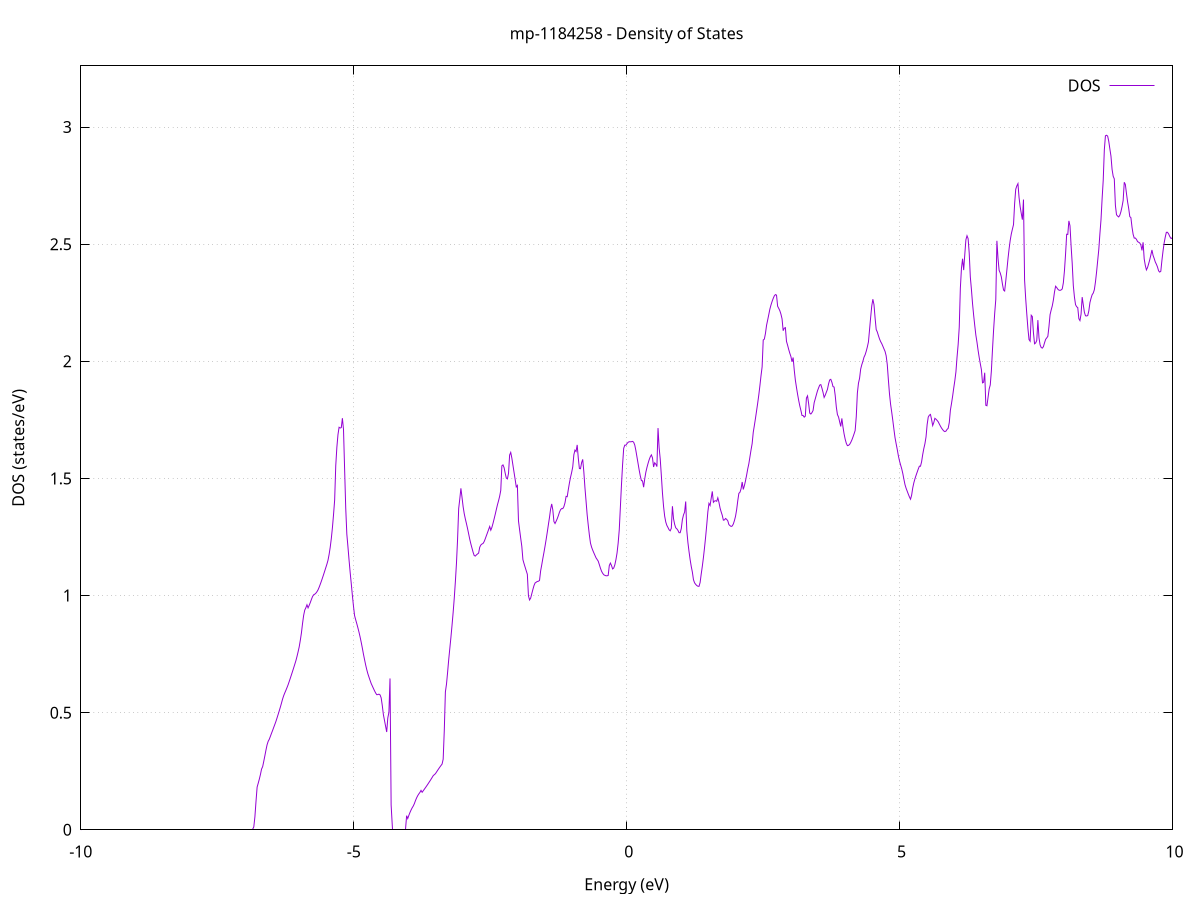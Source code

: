 set title 'mp-1184258 - Density of States'
set xlabel 'Energy (eV)'
set ylabel 'DOS (states/eV)'
set grid
set xrange [-10:10]
set yrange [0:3.261]
set xzeroaxis lt -1
set terminal png size 800,600
set output 'mp-1184258_dos_gnuplot.png'
plot '-' using 1:2 with lines title 'DOS'
-12.207000 0.000000
-12.186700 0.000000
-12.166400 0.000000
-12.146100 0.000000
-12.125800 0.000000
-12.105500 0.000000
-12.085200 0.000000
-12.064900 0.000000
-12.044600 0.000000
-12.024400 0.000000
-12.004100 0.000000
-11.983800 0.000000
-11.963500 0.000000
-11.943200 0.000000
-11.922900 0.000000
-11.902600 0.000000
-11.882300 0.000000
-11.862000 0.000000
-11.841800 0.000000
-11.821500 0.000000
-11.801200 0.000000
-11.780900 0.000000
-11.760600 0.000000
-11.740300 0.000000
-11.720000 0.000000
-11.699700 0.000000
-11.679500 0.000000
-11.659200 0.000000
-11.638900 0.000000
-11.618600 0.000000
-11.598300 0.000000
-11.578000 0.000000
-11.557700 0.000000
-11.537400 0.000000
-11.517100 0.000000
-11.496900 0.000000
-11.476600 0.000000
-11.456300 0.000000
-11.436000 0.000000
-11.415700 0.000000
-11.395400 0.000000
-11.375100 0.000000
-11.354800 0.000000
-11.334500 0.000000
-11.314300 0.000000
-11.294000 0.000000
-11.273700 0.000000
-11.253400 0.000000
-11.233100 0.000000
-11.212800 0.000000
-11.192500 0.000000
-11.172200 0.000000
-11.152000 0.000000
-11.131700 0.000000
-11.111400 0.000000
-11.091100 0.000000
-11.070800 0.000000
-11.050500 0.000000
-11.030200 0.000000
-11.009900 0.000000
-10.989600 0.000000
-10.969400 0.000000
-10.949100 0.000000
-10.928800 0.000000
-10.908500 0.000000
-10.888200 0.000000
-10.867900 0.000000
-10.847600 0.000000
-10.827300 0.000000
-10.807000 0.000000
-10.786800 0.000000
-10.766500 0.000000
-10.746200 0.000000
-10.725900 0.000000
-10.705600 0.000000
-10.685300 0.000000
-10.665000 0.000000
-10.644700 0.000000
-10.624400 0.000000
-10.604200 0.000000
-10.583900 0.000000
-10.563600 0.000000
-10.543300 0.000000
-10.523000 0.000000
-10.502700 0.000000
-10.482400 0.000000
-10.462100 0.000000
-10.441900 0.000000
-10.421600 0.000000
-10.401300 0.000000
-10.381000 0.000000
-10.360700 1.454800
-10.340400 14.099500
-10.320100 29.599200
-10.299800 131.749100
-10.279500 124.131100
-10.259300 129.456700
-10.239000 121.177300
-10.218700 165.406000
-10.198400 125.817600
-10.178100 127.106200
-10.157800 176.766600
-10.137500 147.268800
-10.117200 128.767900
-10.096900 14.598500
-10.076700 0.000000
-10.056400 0.000000
-10.036100 0.000000
-10.015800 0.000000
-9.995500 0.000000
-9.975200 0.000000
-9.954900 0.000000
-9.934600 0.000000
-9.914400 0.000000
-9.894100 0.000000
-9.873800 0.000000
-9.853500 0.000000
-9.833200 0.000000
-9.812900 0.000000
-9.792600 0.000000
-9.772300 0.000000
-9.752000 0.000000
-9.731800 0.000000
-9.711500 0.000000
-9.691200 0.000000
-9.670900 0.000000
-9.650600 0.000000
-9.630300 0.000000
-9.610000 0.000000
-9.589700 0.000000
-9.569400 0.000000
-9.549200 0.000000
-9.528900 0.000000
-9.508600 0.000000
-9.488300 0.000000
-9.468000 0.000000
-9.447700 0.000000
-9.427400 0.000000
-9.407100 0.000000
-9.386800 0.000000
-9.366600 0.000000
-9.346300 0.000000
-9.326000 0.000000
-9.305700 0.000000
-9.285400 0.000000
-9.265100 0.000000
-9.244800 0.000000
-9.224500 0.000000
-9.204300 0.000000
-9.184000 0.000000
-9.163700 0.000000
-9.143400 0.000000
-9.123100 0.000000
-9.102800 0.000000
-9.082500 0.000000
-9.062200 0.000000
-9.041900 0.000000
-9.021700 0.000000
-9.001400 0.000000
-8.981100 0.000000
-8.960800 0.000000
-8.940500 0.000000
-8.920200 0.000000
-8.899900 0.000000
-8.879600 0.000000
-8.859300 0.000000
-8.839100 0.000000
-8.818800 0.000000
-8.798500 0.000000
-8.778200 0.000000
-8.757900 0.000000
-8.737600 0.000000
-8.717300 0.000000
-8.697000 0.000000
-8.676800 0.000000
-8.656500 0.000000
-8.636200 0.000000
-8.615900 0.000000
-8.595600 0.000000
-8.575300 0.000000
-8.555000 0.000000
-8.534700 0.000000
-8.514400 0.000000
-8.494200 0.000000
-8.473900 0.000000
-8.453600 0.000000
-8.433300 0.000000
-8.413000 0.000000
-8.392700 0.000000
-8.372400 0.000000
-8.352100 0.000000
-8.331800 0.000000
-8.311600 0.000000
-8.291300 0.000000
-8.271000 0.000000
-8.250700 0.000000
-8.230400 0.000000
-8.210100 0.000000
-8.189800 0.000000
-8.169500 0.000000
-8.149200 0.000000
-8.129000 0.000000
-8.108700 0.000000
-8.088400 0.000000
-8.068100 0.000000
-8.047800 0.000000
-8.027500 0.000000
-8.007200 0.000000
-7.986900 0.000000
-7.966700 0.000000
-7.946400 0.000000
-7.926100 0.000000
-7.905800 0.000000
-7.885500 0.000000
-7.865200 0.000000
-7.844900 0.000000
-7.824600 0.000000
-7.804300 0.000000
-7.784100 0.000000
-7.763800 0.000000
-7.743500 0.000000
-7.723200 0.000000
-7.702900 0.000000
-7.682600 0.000000
-7.662300 0.000000
-7.642000 0.000000
-7.621700 0.000000
-7.601500 0.000000
-7.581200 0.000000
-7.560900 0.000000
-7.540600 0.000000
-7.520300 0.000000
-7.500000 0.000000
-7.479700 0.000000
-7.459400 0.000000
-7.439100 0.000000
-7.418900 0.000000
-7.398600 0.000000
-7.378300 0.000000
-7.358000 0.000000
-7.337700 0.000000
-7.317400 0.000000
-7.297100 0.000000
-7.276800 0.000000
-7.256600 0.000000
-7.236300 0.000000
-7.216000 0.000000
-7.195700 0.000000
-7.175400 0.000000
-7.155100 0.000000
-7.134800 0.000000
-7.114500 0.000000
-7.094200 0.000000
-7.074000 0.000000
-7.053700 0.000000
-7.033400 0.000000
-7.013100 0.000000
-6.992800 0.000000
-6.972500 0.000000
-6.952200 0.000000
-6.931900 0.000000
-6.911600 0.000000
-6.891400 0.000000
-6.871100 0.000000
-6.850800 0.000000
-6.830500 0.012300
-6.810200 0.055700
-6.789900 0.121900
-6.769600 0.182300
-6.749300 0.198900
-6.729100 0.216500
-6.708800 0.236100
-6.688500 0.259100
-6.668200 0.269500
-6.647900 0.292200
-6.627600 0.316100
-6.607300 0.340700
-6.587000 0.363100
-6.566700 0.377900
-6.546500 0.386600
-6.526200 0.399200
-6.505900 0.412000
-6.485600 0.424300
-6.465300 0.437200
-6.445000 0.449900
-6.424700 0.462900
-6.404400 0.477700
-6.384100 0.492800
-6.363900 0.508100
-6.343600 0.524000
-6.323300 0.540800
-6.303000 0.558200
-6.282700 0.572700
-6.262400 0.584500
-6.242100 0.595500
-6.221800 0.607200
-6.201500 0.619400
-6.181300 0.633300
-6.161000 0.647400
-6.140700 0.661800
-6.120400 0.676400
-6.100100 0.691200
-6.079800 0.706300
-6.059500 0.721700
-6.039200 0.739800
-6.019000 0.759700
-5.998700 0.780800
-5.978400 0.808800
-5.958100 0.840300
-5.937800 0.880000
-5.917500 0.914900
-5.897200 0.937700
-5.876900 0.947800
-5.856600 0.960500
-5.836400 0.947200
-5.816100 0.957900
-5.795800 0.969800
-5.775500 0.982900
-5.755200 0.995200
-5.734900 1.003000
-5.714600 1.005600
-5.694300 1.009800
-5.674000 1.016000
-5.653800 1.024200
-5.633500 1.035300
-5.613200 1.047900
-5.592900 1.061100
-5.572600 1.075000
-5.552300 1.089300
-5.532000 1.104000
-5.511700 1.118900
-5.491500 1.133700
-5.471200 1.150600
-5.450900 1.175400
-5.430600 1.205900
-5.410300 1.243700
-5.390000 1.290200
-5.369700 1.345600
-5.349400 1.407300
-5.329100 1.554700
-5.308900 1.632600
-5.288600 1.686600
-5.268300 1.718300
-5.248000 1.715100
-5.227700 1.716800
-5.207400 1.756900
-5.187100 1.708800
-5.166800 1.539600
-5.146500 1.374200
-5.126300 1.262200
-5.106000 1.208700
-5.085700 1.152000
-5.065400 1.099500
-5.045100 1.051200
-5.024800 1.000900
-5.004500 0.954700
-4.984200 0.914200
-4.963900 0.896500
-4.943700 0.879800
-4.923400 0.862100
-4.903100 0.843400
-4.882800 0.822600
-4.862500 0.800200
-4.842200 0.775800
-4.821900 0.749700
-4.801600 0.726400
-4.781400 0.703800
-4.761100 0.683600
-4.740800 0.666100
-4.720500 0.651600
-4.700200 0.637800
-4.679900 0.624300
-4.659600 0.614000
-4.639300 0.603500
-4.619000 0.593400
-4.598800 0.584100
-4.578500 0.576800
-4.558200 0.577100
-4.537900 0.578900
-4.517600 0.575900
-4.497300 0.563200
-4.477000 0.531100
-4.456700 0.491900
-4.436400 0.466900
-4.416200 0.442100
-4.395900 0.417400
-4.375600 0.477200
-4.355300 0.501500
-4.335000 0.646000
-4.314700 0.105700
-4.294400 0.000000
-4.274100 0.000000
-4.253900 0.000000
-4.233600 0.000000
-4.213300 0.000000
-4.193000 0.000000
-4.172700 0.000000
-4.152400 0.000000
-4.132100 0.000000
-4.111800 0.000000
-4.091500 0.000000
-4.071300 0.000000
-4.051000 0.000000
-4.030700 0.060200
-4.010400 0.047900
-3.990100 0.061500
-3.969800 0.073700
-3.949500 0.084400
-3.929200 0.093700
-3.908900 0.101500
-3.888700 0.111700
-3.868400 0.124800
-3.848100 0.136100
-3.827800 0.145500
-3.807500 0.153000
-3.787200 0.159500
-3.766900 0.168100
-3.746600 0.160100
-3.726300 0.166500
-3.706100 0.173100
-3.685800 0.179800
-3.665500 0.186600
-3.645200 0.193600
-3.624900 0.200800
-3.604600 0.208000
-3.584300 0.215500
-3.564000 0.223100
-3.543800 0.230900
-3.523500 0.235200
-3.503200 0.239400
-3.482900 0.246600
-3.462600 0.253900
-3.442300 0.260900
-3.422000 0.267700
-3.401700 0.274200
-3.381400 0.280400
-3.361200 0.301300
-3.340900 0.423600
-3.320600 0.588600
-3.300300 0.621900
-3.280000 0.672400
-3.259700 0.726500
-3.239400 0.774300
-3.219100 0.821900
-3.198800 0.873200
-3.178600 0.927600
-3.158300 0.988000
-3.138000 1.058300
-3.117700 1.137700
-3.097400 1.239900
-3.077100 1.371600
-3.056800 1.412100
-3.036500 1.457500
-3.016300 1.419800
-2.996000 1.379900
-2.975700 1.349800
-2.955400 1.327100
-2.935100 1.307200
-2.914800 1.286200
-2.894500 1.263300
-2.874200 1.240100
-2.853900 1.220300
-2.833700 1.202600
-2.813400 1.185200
-2.793100 1.170800
-2.772800 1.168400
-2.752500 1.173300
-2.732200 1.177400
-2.711900 1.181000
-2.691600 1.206000
-2.671300 1.215600
-2.651100 1.219900
-2.630800 1.222200
-2.610500 1.230100
-2.590200 1.242200
-2.569900 1.255300
-2.549600 1.268200
-2.529300 1.281300
-2.509000 1.294600
-2.488700 1.278800
-2.468500 1.290900
-2.448200 1.308000
-2.427900 1.327000
-2.407600 1.346700
-2.387300 1.367100
-2.367000 1.387200
-2.346700 1.404500
-2.326400 1.423800
-2.306200 1.448900
-2.285900 1.553700
-2.265600 1.557700
-2.245300 1.546100
-2.225000 1.522300
-2.204700 1.501400
-2.184400 1.497900
-2.164100 1.521600
-2.143800 1.599800
-2.123600 1.610900
-2.103300 1.586900
-2.083000 1.556100
-2.062700 1.525600
-2.042400 1.495200
-2.022100 1.463600
-2.001800 1.469800
-1.981500 1.318500
-1.961200 1.281000
-1.941000 1.244900
-1.920700 1.210300
-1.900400 1.153100
-1.880100 1.136500
-1.859800 1.121000
-1.839500 1.105700
-1.819200 1.090700
-1.798900 0.998400
-1.778700 0.981100
-1.758400 0.989000
-1.738100 1.007400
-1.717800 1.025700
-1.697500 1.042400
-1.677200 1.053600
-1.656900 1.056800
-1.636600 1.060000
-1.616300 1.061000
-1.596100 1.064300
-1.575800 1.105000
-1.555500 1.130800
-1.535200 1.158400
-1.514900 1.184000
-1.494600 1.211200
-1.474300 1.240000
-1.454000 1.270500
-1.433700 1.302600
-1.413500 1.333300
-1.393200 1.368900
-1.372900 1.391000
-1.352600 1.365400
-1.332300 1.315800
-1.312000 1.307400
-1.291700 1.317200
-1.271400 1.328100
-1.251100 1.341000
-1.230900 1.355600
-1.210600 1.366300
-1.190300 1.371100
-1.170000 1.371000
-1.149700 1.379400
-1.129400 1.395900
-1.109100 1.423400
-1.088800 1.421900
-1.068600 1.452500
-1.048300 1.480500
-1.028000 1.504800
-1.007700 1.525200
-0.987400 1.549300
-0.967100 1.600700
-0.946800 1.620700
-0.926500 1.614800
-0.906200 1.643000
-0.886000 1.586800
-0.865700 1.542100
-0.845400 1.541400
-0.825100 1.567300
-0.804800 1.581200
-0.784500 1.528600
-0.764200 1.460900
-0.743900 1.403800
-0.723600 1.345300
-0.703400 1.300500
-0.683100 1.258700
-0.662800 1.224000
-0.642500 1.206700
-0.622200 1.193900
-0.601900 1.182700
-0.581600 1.171900
-0.561300 1.161100
-0.541100 1.154000
-0.520800 1.146700
-0.500500 1.132000
-0.480200 1.116700
-0.459900 1.103800
-0.439600 1.095100
-0.419300 1.088800
-0.399000 1.086100
-0.378700 1.084400
-0.358500 1.084200
-0.338200 1.085700
-0.317900 1.127800
-0.297600 1.138500
-0.277300 1.127900
-0.257000 1.113500
-0.236700 1.117300
-0.216400 1.130900
-0.196100 1.153300
-0.175900 1.181500
-0.155600 1.223600
-0.135300 1.280300
-0.115000 1.376500
-0.094700 1.473300
-0.074400 1.558600
-0.054100 1.628300
-0.033800 1.642100
-0.013500 1.641500
0.006700 1.648600
0.027000 1.654100
0.047300 1.656600
0.067600 1.656200
0.087900 1.656600
0.108200 1.658000
0.128500 1.654400
0.148800 1.642200
0.169000 1.619100
0.189300 1.591100
0.209600 1.563100
0.229900 1.535200
0.250200 1.510400
0.270500 1.490500
0.290800 1.489400
0.311100 1.462400
0.331400 1.498200
0.351600 1.526000
0.371900 1.546600
0.392200 1.564100
0.412500 1.579700
0.432800 1.592100
0.453100 1.600400
0.473400 1.587600
0.493700 1.548700
0.514000 1.566600
0.534200 1.560700
0.554500 1.550400
0.574800 1.714800
0.595100 1.631000
0.615400 1.582400
0.635700 1.512500
0.656000 1.438100
0.676300 1.380200
0.696500 1.338800
0.716800 1.313600
0.737100 1.299100
0.757400 1.290300
0.777700 1.280600
0.798000 1.276200
0.818300 1.286800
0.838600 1.381100
0.858900 1.327900
0.879100 1.304100
0.899400 1.289100
0.919700 1.284600
0.940000 1.278000
0.960300 1.268100
0.980600 1.268200
1.000900 1.285600
1.021200 1.324100
1.041500 1.344000
1.061700 1.356100
1.082000 1.401300
1.102300 1.276500
1.122600 1.225900
1.142900 1.187400
1.163200 1.153100
1.183500 1.124100
1.203800 1.100300
1.224100 1.067600
1.244300 1.054200
1.264600 1.047700
1.284900 1.042600
1.305200 1.039700
1.325500 1.039100
1.345800 1.055500
1.366100 1.091700
1.386400 1.124900
1.406600 1.162100
1.426900 1.204600
1.447200 1.250700
1.467500 1.301800
1.487800 1.357600
1.508100 1.393400
1.528400 1.384400
1.548700 1.414700
1.569000 1.444600
1.589200 1.397900
1.609500 1.403200
1.629800 1.404700
1.650100 1.402300
1.670400 1.417200
1.690700 1.398100
1.711000 1.373900
1.731300 1.357200
1.751600 1.342700
1.771800 1.321700
1.792100 1.322800
1.812400 1.328900
1.832700 1.325000
1.853000 1.319000
1.873300 1.302600
1.893600 1.298300
1.913900 1.294900
1.934100 1.296800
1.954400 1.305300
1.974700 1.319900
1.995000 1.338600
2.015300 1.366600
2.035600 1.404300
2.055900 1.436200
2.076200 1.440900
2.096500 1.455800
2.116700 1.484700
2.137000 1.452800
2.157300 1.469300
2.177600 1.489700
2.197900 1.513800
2.218200 1.540400
2.238500 1.562200
2.258800 1.592200
2.279100 1.621900
2.299300 1.648600
2.319600 1.697100
2.339900 1.725900
2.360200 1.756500
2.380500 1.788700
2.400800 1.821400
2.421100 1.856400
2.441400 1.895900
2.461700 1.938500
2.481900 1.976100
2.502200 2.090700
2.522500 2.094500
2.542800 2.118500
2.563100 2.153400
2.583400 2.175900
2.603700 2.199000
2.624000 2.222700
2.644200 2.240200
2.664500 2.255200
2.684800 2.268200
2.705100 2.279200
2.725400 2.284700
2.745700 2.282300
2.766000 2.234800
2.786300 2.225900
2.806600 2.215900
2.826800 2.201100
2.847100 2.180900
2.867400 2.130500
2.887700 2.141200
2.908000 2.143600
2.928300 2.084900
2.948600 2.068600
2.968900 2.050400
2.989200 2.034200
3.009400 2.020300
3.029700 1.997500
3.050000 2.016000
3.070300 1.963000
3.090600 1.919700
3.110900 1.888900
3.131200 1.859700
3.151500 1.833200
3.171800 1.809800
3.192000 1.790300
3.212300 1.768800
3.232600 1.768500
3.252900 1.761500
3.273200 1.765700
3.293500 1.843000
3.313800 1.852400
3.334100 1.819100
3.354300 1.778600
3.374600 1.774800
3.394900 1.780800
3.415200 1.789700
3.435500 1.823300
3.455800 1.839900
3.476100 1.857300
3.496400 1.874000
3.516700 1.886600
3.536900 1.898300
3.557200 1.900400
3.577500 1.885400
3.597800 1.867300
3.618100 1.845600
3.638400 1.855300
3.658700 1.868100
3.679000 1.880300
3.699300 1.903600
3.719500 1.920300
3.739800 1.922900
3.760100 1.910500
3.780400 1.891900
3.800700 1.889900
3.821000 1.853800
3.841300 1.804500
3.861600 1.772300
3.881800 1.762200
3.902100 1.741800
3.922400 1.721700
3.942700 1.756000
3.963000 1.719800
3.983300 1.690200
4.003600 1.667300
4.023900 1.650000
4.044200 1.639800
4.064400 1.641000
4.084700 1.644900
4.105000 1.653300
4.125300 1.663600
4.145600 1.676100
4.165900 1.689700
4.186200 1.704400
4.206500 1.762900
4.226800 1.864400
4.247000 1.906300
4.267300 1.927400
4.287600 1.966800
4.307900 1.985300
4.328200 2.000000
4.348500 2.017400
4.368800 2.027600
4.389100 2.042700
4.409400 2.061000
4.429600 2.082500
4.449900 2.134500
4.470200 2.187200
4.490500 2.236400
4.510800 2.264800
4.531100 2.241800
4.551400 2.185200
4.571700 2.135600
4.591900 2.125000
4.612200 2.109700
4.632500 2.095400
4.652800 2.084200
4.673100 2.075500
4.693400 2.064600
4.713700 2.053100
4.734000 2.042200
4.754300 2.023400
4.774500 1.986200
4.794800 1.921300
4.815100 1.861000
4.835400 1.816400
4.855700 1.783300
4.876000 1.747700
4.896300 1.709800
4.916600 1.674000
4.936900 1.648200
4.957100 1.624000
4.977400 1.597300
4.997700 1.575500
5.018000 1.558000
5.038300 1.541900
5.058600 1.521600
5.078900 1.496800
5.099200 1.473400
5.119400 1.458100
5.139700 1.445400
5.160000 1.432900
5.180300 1.421000
5.200600 1.411100
5.220900 1.428000
5.241200 1.459300
5.261500 1.481300
5.281800 1.498400
5.302000 1.512900
5.322300 1.526500
5.342600 1.540200
5.362900 1.552200
5.383200 1.551900
5.403500 1.570900
5.423800 1.601700
5.444100 1.627200
5.464400 1.648000
5.484600 1.676800
5.504900 1.729500
5.525200 1.761600
5.545500 1.769800
5.565800 1.773100
5.586100 1.751900
5.606400 1.725500
5.626700 1.738000
5.647000 1.756400
5.667200 1.752600
5.687500 1.747500
5.707800 1.741600
5.728100 1.732100
5.748400 1.723100
5.768700 1.714900
5.789000 1.708200
5.809300 1.702600
5.829500 1.699800
5.849800 1.701800
5.870100 1.709200
5.890400 1.713700
5.910700 1.738500
5.931000 1.791200
5.951300 1.819500
5.971600 1.850500
5.991900 1.885200
6.012100 1.916900
6.032400 1.954700
6.052700 2.017300
6.073000 2.071100
6.093300 2.146000
6.113600 2.312500
6.133900 2.397400
6.154200 2.437900
6.174500 2.389100
6.194700 2.455700
6.215000 2.518600
6.235300 2.535900
6.255600 2.523500
6.275900 2.461700
6.296200 2.359800
6.316500 2.306100
6.336800 2.246100
6.357000 2.196800
6.377300 2.152700
6.397600 2.111500
6.417900 2.081800
6.438200 2.047100
6.458500 2.016700
6.478800 1.989800
6.499100 1.964400
6.519400 1.907900
6.539600 1.910500
6.559900 1.951100
6.580200 1.811900
6.600500 1.810000
6.620800 1.845400
6.641100 1.881500
6.661400 1.898900
6.681700 1.958200
6.702000 2.049200
6.722200 2.132100
6.742500 2.204200
6.762800 2.263700
6.783100 2.514200
6.803400 2.438900
6.823700 2.388300
6.844000 2.377000
6.864300 2.360300
6.884600 2.329500
6.904800 2.304100
6.925100 2.299900
6.945400 2.342200
6.965700 2.388800
6.986000 2.437200
7.006300 2.479800
7.026600 2.515900
7.046900 2.543500
7.067100 2.563800
7.087400 2.583300
7.107700 2.672900
7.128000 2.734400
7.148300 2.748800
7.168600 2.758300
7.188900 2.699200
7.209200 2.659800
7.229500 2.631100
7.249700 2.604500
7.270000 2.690400
7.290300 2.346300
7.310600 2.267000
7.330900 2.201100
7.351200 2.139900
7.371500 2.092600
7.391800 2.085600
7.412100 2.196500
7.432300 2.190900
7.452600 2.121200
7.472900 2.074600
7.493200 2.078300
7.513500 2.088900
7.533800 2.175700
7.554100 2.100300
7.574400 2.069900
7.594600 2.058700
7.614900 2.056100
7.635200 2.062400
7.655500 2.078800
7.675800 2.093500
7.696100 2.099700
7.716400 2.106400
7.736700 2.147800
7.757000 2.198800
7.777200 2.218700
7.797500 2.236300
7.817800 2.261400
7.838100 2.295400
7.858400 2.320400
7.878700 2.314800
7.899000 2.307600
7.919300 2.303600
7.939600 2.302600
7.959800 2.304500
7.980100 2.308800
8.000400 2.334800
8.020700 2.386500
8.041000 2.457600
8.061300 2.542300
8.081600 2.541400
8.101900 2.599300
8.122200 2.578300
8.142400 2.492800
8.162700 2.417900
8.183000 2.322800
8.203300 2.274400
8.223600 2.241700
8.243900 2.232700
8.264200 2.229300
8.284500 2.181500
8.304700 2.173600
8.325000 2.201400
8.345300 2.273900
8.365600 2.241100
8.385900 2.208900
8.406200 2.194200
8.426500 2.193400
8.446800 2.195000
8.467100 2.215000
8.487300 2.250400
8.507600 2.268800
8.527900 2.284000
8.548200 2.291100
8.568500 2.305600
8.588800 2.338800
8.609100 2.380900
8.629400 2.429300
8.649700 2.477100
8.669900 2.543400
8.690200 2.604400
8.710500 2.693500
8.730800 2.772200
8.751100 2.902400
8.771400 2.962500
8.791700 2.964900
8.812000 2.961200
8.832200 2.939300
8.852500 2.906800
8.872800 2.875800
8.893100 2.819000
8.913400 2.789800
8.933700 2.778700
8.954000 2.665500
8.974300 2.625500
8.994600 2.619800
9.014800 2.616100
9.035100 2.623400
9.055400 2.638600
9.075700 2.660100
9.096000 2.686700
9.116300 2.764200
9.136600 2.754600
9.156900 2.716000
9.177200 2.680600
9.197400 2.652600
9.217700 2.617500
9.238000 2.613000
9.258300 2.572400
9.278600 2.542100
9.298900 2.525800
9.319200 2.526100
9.339500 2.520600
9.359800 2.510800
9.380000 2.508100
9.400300 2.504800
9.420600 2.496400
9.440900 2.473300
9.461200 2.507900
9.481500 2.436800
9.501800 2.409300
9.522100 2.390000
9.542300 2.399900
9.562600 2.415900
9.582900 2.433200
9.603200 2.453400
9.623500 2.475200
9.643800 2.452200
9.664100 2.439100
9.684400 2.424000
9.704700 2.414300
9.724900 2.402600
9.745200 2.386200
9.765500 2.380700
9.785800 2.384200
9.806100 2.430200
9.826400 2.470400
9.846700 2.504600
9.867000 2.529800
9.887300 2.550600
9.907500 2.550700
9.927800 2.544200
9.948100 2.533600
9.968400 2.525200
9.988700 2.524500
10.009000 2.535700
10.029300 2.552600
10.049600 2.551700
10.069800 2.554900
10.090100 2.534400
10.110400 2.484000
10.130700 2.427100
10.151000 2.363200
10.171300 2.299800
10.191600 2.243700
10.211900 2.206100
10.232200 2.173900
10.252400 2.142900
10.272700 2.094200
10.293000 2.057700
10.313300 2.043800
10.333600 2.029000
10.353900 2.001800
10.374200 1.993600
10.394500 1.994900
10.414800 1.978400
10.435000 1.967500
10.455300 1.940900
10.475600 1.945400
10.495900 1.949900
10.516200 1.993000
10.536500 2.015300
10.556800 2.013200
10.577100 1.979400
10.597400 1.926300
10.617600 1.937600
10.637900 1.965400
10.658200 1.966000
10.678500 1.952400
10.698800 1.934600
10.719100 1.918200
10.739400 1.910200
10.759700 1.915600
10.779900 1.931900
10.800200 1.962500
10.820500 1.972900
10.840800 1.985000
10.861100 1.995100
10.881400 2.005900
10.901700 2.011700
10.922000 2.014800
10.942300 2.021900
10.962500 2.028800
10.982800 2.119100
11.003100 2.023400
11.023400 2.039600
11.043700 2.050400
11.064000 2.046800
11.084300 2.068400
11.104600 2.117100
11.124900 2.061500
11.145100 2.081700
11.165400 2.105400
11.185700 2.108700
11.206000 2.105500
11.226300 2.100000
11.246600 2.087300
11.266900 2.069600
11.287200 2.048600
11.307400 2.037200
11.327700 2.036500
11.348000 2.033400
11.368300 2.039700
11.388600 2.029800
11.408900 2.019500
11.429200 1.984600
11.449500 1.945500
11.469800 1.936500
11.490000 1.880900
11.510300 1.892200
11.530600 1.917600
11.550900 1.941400
11.571200 1.957400
11.591500 1.963400
11.611800 1.955200
11.632100 1.940800
11.652400 1.938600
11.672600 1.937000
11.692900 1.976400
11.713200 2.019400
11.733500 1.946400
11.753800 1.948000
11.774100 1.944500
11.794400 1.924700
11.814700 1.905500
11.835000 1.894000
11.855200 1.891100
11.875500 1.886300
11.895800 1.881100
11.916100 1.878100
11.936400 1.870900
11.956700 1.869900
11.977000 1.868900
11.997300 1.874200
12.017500 1.889100
12.037800 1.906600
12.058100 1.955500
12.078400 2.030800
12.098700 2.114600
12.119000 2.104700
12.139300 2.094200
12.159600 2.080600
12.179900 2.065300
12.200100 2.055700
12.220400 2.046700
12.240700 2.024800
12.261000 2.042100
12.281300 2.087100
12.301600 2.118800
12.321900 2.151300
12.342200 2.185400
12.362500 2.152900
12.382700 2.182500
12.403000 2.218500
12.423300 2.225800
12.443600 2.216700
12.463900 2.213500
12.484200 2.221300
12.504500 2.248500
12.524800 2.194700
12.545000 2.166300
12.565300 2.146100
12.585600 2.133600
12.605900 2.127300
12.626200 2.131500
12.646500 2.146800
12.666800 2.158300
12.687100 2.165400
12.707400 2.206600
12.727600 2.246700
12.747900 2.263800
12.768200 2.269000
12.788500 2.257800
12.808800 2.200000
12.829100 2.174900
12.849400 2.144900
12.869700 2.117300
12.890000 2.091700
12.910200 2.074400
12.930500 2.058500
12.950800 2.049100
12.971100 2.047200
12.991400 2.070800
13.011700 2.013400
13.032000 1.981500
13.052300 1.969700
13.072600 1.990400
13.092800 1.991800
13.113100 2.009900
13.133400 2.020900
13.153700 1.957700
13.174000 1.971300
13.194300 1.992500
13.214600 2.038500
13.234900 2.183300
13.255100 2.234600
13.275400 2.256000
13.295700 2.297100
13.316000 2.340100
13.336300 2.379100
13.356600 2.437800
13.376900 2.513800
13.397200 2.567300
13.417500 2.569700
13.437700 2.531500
13.458000 2.508500
13.478300 2.507500
13.498600 2.520700
13.518900 2.534700
13.539200 2.549200
13.559500 2.559300
13.579800 2.562700
13.600100 2.559700
13.620300 2.633200
13.640600 2.816000
13.660900 2.755300
13.681200 2.769800
13.701500 2.792900
13.721800 2.225300
13.742100 2.210700
13.762400 2.188700
13.782600 2.162400
13.802900 2.140400
13.823200 2.138200
13.843500 2.128800
13.863800 2.129200
13.884100 2.137500
13.904400 2.151200
13.924700 2.168900
13.945000 2.191600
13.965200 2.220700
13.985500 2.259900
14.005800 2.278100
14.026100 2.345800
14.046400 2.369100
14.066700 2.384900
14.087000 2.433800
14.107300 2.433700
14.127600 2.426200
14.147800 2.420200
14.168100 2.425000
14.188400 2.443300
14.208700 2.447300
14.229000 2.487300
14.249300 2.499700
14.269600 2.550000
14.289900 2.576300
14.310200 2.572700
14.330400 2.558000
14.350700 2.505400
14.371000 2.516600
14.391300 2.444200
14.411600 2.371300
14.431900 2.294300
14.452200 2.280400
14.472500 2.271900
14.492700 2.264700
14.513000 2.308500
14.533300 2.485300
14.553600 2.450200
14.573900 2.412900
14.594200 2.388600
14.614500 2.375400
14.634800 2.352300
14.655100 2.322000
14.675300 2.296200
14.695600 2.278700
14.715900 2.271800
14.736200 2.273000
14.756500 2.274400
14.776800 2.275400
14.797100 2.275500
14.817400 2.275000
14.837700 2.274900
14.857900 2.276300
14.878200 2.279800
14.898500 2.283000
14.918800 2.287700
14.939100 2.296900
14.959400 2.312300
14.979700 2.331000
15.000000 2.354000
15.020300 2.454800
15.040500 2.502900
15.060800 2.551200
15.081100 2.591900
15.101400 2.572900
15.121700 2.593500
15.142000 2.638800
15.162300 2.728100
15.182600 2.691100
15.202800 2.720000
15.223100 2.726700
15.243400 2.739400
15.263700 2.743800
15.284000 2.736800
15.304300 2.736800
15.324600 2.752000
15.344900 2.839800
15.365200 2.795300
15.385400 2.810100
15.405700 2.856300
15.426000 2.954900
15.446300 2.918000
15.466600 2.866100
15.486900 2.770200
15.507200 2.772500
15.527500 2.786800
15.547800 2.791300
15.568000 2.798400
15.588300 2.745600
15.608600 2.641300
15.628900 2.581600
15.649200 2.567300
15.669500 2.565500
15.689800 2.499900
15.710100 2.519900
15.730300 2.552600
15.750600 2.594600
15.770900 2.628700
15.791200 2.695700
15.811500 2.777300
15.831800 2.783900
15.852100 2.736700
15.872400 2.761100
15.892700 2.915400
15.912900 3.033300
15.933200 3.090700
15.953500 3.050300
15.973800 3.012300
15.994100 2.978600
16.014400 2.969200
16.034700 3.017000
16.055000 3.058500
16.075300 3.115700
16.095500 3.191700
16.115800 3.231800
16.136100 3.209300
16.156400 3.208500
16.176700 3.195400
16.197000 3.172500
16.217300 3.139400
16.237600 3.096300
16.257900 3.000900
16.278100 2.970600
16.298400 2.985600
16.318700 2.995400
16.339000 3.009200
16.359300 2.966200
16.379600 3.068500
16.399900 3.097400
16.420200 3.134200
16.440400 3.183700
16.460700 3.229100
16.481000 3.273800
16.501300 3.299200
16.521600 3.334700
16.541900 3.414600
16.562200 3.384600
16.582500 3.325500
16.602800 3.337900
16.623000 3.124600
16.643300 3.005400
16.663600 2.949000
16.683900 2.921000
16.704200 2.850200
16.724500 2.798200
16.744800 2.708900
16.765100 2.621500
16.785400 2.557900
16.805600 2.555900
16.825900 2.555000
16.846200 2.543300
16.866500 2.520700
16.886800 2.513700
16.907100 2.494100
16.927400 2.479100
16.947700 2.469500
16.967900 2.465300
16.988200 2.471700
17.008500 2.524800
17.028800 2.551300
17.049100 2.580100
17.069400 2.611700
17.089700 2.650200
17.110000 2.678300
17.130300 2.706900
17.150500 2.707900
17.170800 2.700400
17.191100 2.698400
17.211400 2.701100
17.231700 2.696300
17.252000 2.685300
17.272300 2.692100
17.292600 2.742500
17.312900 2.806400
17.333100 2.839400
17.353400 2.885200
17.373700 2.890500
17.394000 2.881100
17.414300 2.841100
17.434600 2.803000
17.454900 2.728000
17.475200 2.661100
17.495500 2.610900
17.515700 2.592300
17.536000 2.586300
17.556300 2.604500
17.576600 2.651300
17.596900 2.702200
17.617200 2.764800
17.637500 2.835600
17.657800 2.908300
17.678000 3.189900
17.698300 2.849800
17.718600 2.810300
17.738900 2.783300
17.759200 2.761700
17.779500 2.742600
17.799800 2.734900
17.820100 2.676700
17.840400 2.634200
17.860600 2.602200
17.880900 2.622200
17.901200 2.613500
17.921500 2.610200
17.941800 2.605300
17.962100 2.616700
17.982400 2.630900
18.002700 2.654200
18.023000 2.687700
18.043200 2.728400
18.063500 2.801600
18.083800 3.068100
18.104100 3.017000
18.124400 2.719800
18.144700 2.877400
18.165000 2.547200
18.185300 2.526400
18.205500 2.728000
18.225800 2.804200
18.246100 2.744700
18.266400 2.814000
18.286700 2.905300
18.307000 3.006100
18.327300 3.037700
18.347600 3.131600
18.367900 3.097300
18.388100 3.064300
18.408400 3.054500
18.428700 3.075000
18.449000 3.117400
18.469300 3.145100
18.489600 3.070200
18.509900 2.869800
18.530200 2.749000
18.550500 2.643100
18.570700 2.603400
18.591000 2.549100
18.611300 2.489500
18.631600 2.442900
18.651900 2.459400
18.672200 2.437400
18.692500 2.434300
18.712800 2.573400
18.733100 2.565800
18.753300 2.557800
18.773600 2.575300
18.793900 2.591000
18.814200 2.560900
18.834500 2.508600
18.854800 2.495000
18.875100 2.516200
18.895400 2.522500
18.915600 2.583700
18.935900 2.750600
18.956200 2.910200
18.976500 3.028200
18.996800 2.994500
19.017100 3.059200
19.037400 3.105800
19.057700 3.156700
19.078000 3.205500
19.098200 3.183000
19.118500 3.211800
19.138800 3.249400
19.159100 3.287900
19.179400 3.325300
19.199700 3.335100
19.220000 3.352000
19.240300 3.378900
19.260600 3.447300
19.280800 3.517500
19.301100 3.580700
19.321400 3.652300
19.341700 3.635700
19.362000 3.600000
19.382300 3.561900
19.402600 3.520200
19.422900 3.463100
19.443100 3.402300
19.463400 3.352600
19.483700 3.336300
19.504000 3.330400
19.524300 3.373300
19.544600 3.311400
19.564900 3.273900
19.585200 3.257000
19.605500 3.235400
19.625700 3.179300
19.646000 3.169600
19.666300 3.182000
19.686600 3.274500
19.706900 3.351800
19.727200 3.367300
19.747500 3.306800
19.767800 3.296800
19.788100 3.311800
19.808300 3.309200
19.828600 3.339200
19.848900 3.368200
19.869200 3.349600
19.889500 3.351700
19.909800 3.358000
19.930100 3.363700
19.950400 3.392600
19.970700 3.413600
19.990900 3.410800
20.011200 3.381500
20.031500 3.340400
20.051800 3.262800
20.072100 3.219400
20.092400 3.181800
20.112700 3.039900
20.133000 3.049800
20.153200 3.059800
20.173500 3.093500
20.193800 3.156900
20.214100 3.187300
20.234400 3.052700
20.254700 3.095800
20.275000 3.058500
20.295300 3.107700
20.315600 3.073000
20.335800 3.057400
20.356100 3.052700
20.376400 3.069800
20.396700 3.121400
20.417000 3.163900
20.437300 3.195500
20.457600 3.253700
20.477900 3.324200
20.498200 3.394100
20.518400 3.451700
20.538700 3.509400
20.559000 3.519200
20.579300 3.519700
20.599600 3.453800
20.619900 3.318600
20.640200 3.328300
20.660500 3.329300
20.680700 3.313300
20.701000 3.298000
20.721300 3.264200
20.741600 3.304300
20.761900 3.304500
20.782200 3.324500
20.802500 3.356700
20.822800 3.420000
20.843100 3.464900
20.863300 3.490900
20.883600 3.489300
20.903900 3.505500
20.924200 3.506200
20.944500 3.487100
20.964800 3.456500
20.985100 3.427500
21.005400 3.407100
21.025700 3.376100
21.045900 3.256100
21.066200 3.213000
21.086500 3.172100
21.106800 3.126700
21.127100 3.072300
21.147400 3.026600
21.167700 3.029200
21.188000 2.982600
21.208300 2.974000
21.228500 2.977600
21.248800 2.996900
21.269100 3.020300
21.289400 3.083900
21.309700 3.113000
21.330000 3.171500
21.350300 3.164900
21.370600 3.158000
21.390800 3.163800
21.411100 3.178400
21.431400 3.219200
21.451700 3.267300
21.472000 3.365700
21.492300 3.436500
21.512600 3.547400
21.532900 3.690500
21.553200 4.002500
21.573400 4.108100
21.593700 3.532800
21.614000 3.508800
21.634300 3.575700
21.654600 3.667000
21.674900 3.455500
21.695200 3.346300
21.715500 3.324000
21.735800 3.405200
21.756000 3.453800
21.776300 3.479200
21.796600 3.510300
21.816900 3.550000
21.837200 3.558900
21.857500 3.546900
21.877800 3.524700
21.898100 3.580300
21.918300 3.629100
21.938600 3.856500
21.958900 3.773300
21.979200 3.819000
21.999500 3.874900
22.019800 3.935100
22.040100 3.948500
22.060400 3.925000
22.080700 3.914600
22.100900 3.905800
22.121200 3.899400
22.141500 3.901600
22.161800 3.814200
22.182100 3.717200
22.202400 3.624300
22.222700 3.556600
22.243000 3.641900
22.263300 3.444600
22.283500 3.314700
22.303800 3.378000
22.324100 3.294100
22.344400 3.226700
22.364700 3.176900
22.385000 3.127900
22.405300 3.111300
22.425600 3.119400
22.445900 3.126700
22.466100 3.141900
22.486400 3.149700
22.506700 3.154000
22.527000 3.152600
22.547300 3.152100
22.567600 3.154800
22.587900 3.160100
22.608200 3.168900
22.628400 3.395300
22.648700 3.402000
22.669000 3.408600
22.689300 3.390900
22.709600 3.355300
22.729900 3.366900
22.750200 3.384100
22.770500 3.352400
22.790800 3.394400
22.811000 3.467300
22.831300 3.576400
22.851600 3.707800
22.871900 3.770800
22.892200 4.011100
22.912500 4.245500
22.932800 4.440800
22.953100 4.568700
22.973400 4.629200
22.993600 4.629300
23.013900 4.671500
23.034200 4.431600
23.054500 4.119900
23.074800 3.883300
23.095100 3.576600
23.115400 3.400900
23.135700 3.335500
23.155900 3.308100
23.176200 3.278100
23.196500 3.252700
23.216800 3.234500
23.237100 3.210400
23.257400 3.181900
23.277700 3.148200
23.298000 3.213700
23.318300 3.180200
23.338500 3.175800
23.358800 3.154800
23.379100 3.144200
23.399400 3.151600
23.419700 3.184100
23.440000 3.226600
23.460300 3.281900
23.480600 3.273700
23.500900 3.169800
23.521100 3.157600
23.541400 3.142700
23.561700 3.110800
23.582000 3.066700
23.602300 3.001100
23.622600 2.912300
23.642900 2.818100
23.663200 2.735000
23.683500 2.690300
23.703700 2.561800
23.724000 2.456600
23.744300 2.346900
23.764600 2.257300
23.784900 2.196500
23.805200 2.169600
23.825500 2.142100
23.845800 2.130000
23.866000 2.128300
23.886300 2.133600
23.906600 2.145000
23.926900 2.159900
23.947200 2.170700
23.967500 2.132000
23.987800 2.088600
24.008100 2.049600
24.028400 2.015800
24.048600 1.998300
24.068900 1.983600
24.089200 1.962000
24.109500 1.919900
24.129800 1.895300
24.150100 1.852100
24.170400 1.803300
24.190700 1.768400
24.211000 1.795300
24.231200 1.616500
24.251500 1.516700
24.271800 1.437300
24.292100 1.371500
24.312400 1.295800
24.332700 1.261700
24.353000 1.234700
24.373300 1.208500
24.393500 1.183000
24.413800 1.158700
24.434100 1.134800
24.454400 1.112600
24.474700 1.092900
24.495000 1.077000
24.515300 1.065500
24.535600 1.058000
24.555900 1.055400
24.576100 1.059900
24.596400 1.020500
24.616700 0.993100
24.637000 0.969200
24.657300 0.941300
24.677600 0.917100
24.697900 0.899000
24.718200 0.879700
24.738500 0.857400
24.758700 0.832100
24.779000 0.804600
24.799300 0.777600
24.819600 0.754900
24.839900 0.735400
24.860200 0.760100
24.880500 0.761900
24.900800 0.740900
24.921100 0.717300
24.941300 0.690900
24.961600 0.661800
24.981900 0.629900
25.002200 0.595100
25.022500 0.555000
25.042800 0.549900
25.063100 0.509900
25.083400 0.475900
25.103600 0.449600
25.123900 0.427200
25.144200 0.381800
25.164500 0.350100
25.184800 0.331500
25.205100 0.322800
25.225400 0.314200
25.245700 0.305600
25.266000 0.297400
25.286200 0.289500
25.306500 0.282000
25.326800 0.274600
25.347100 0.267400
25.367400 0.260300
25.387700 0.253500
25.408000 0.246900
25.428300 0.240800
25.448600 0.235000
25.468800 0.229700
25.489100 0.224800
25.509400 0.220400
25.529700 0.218200
25.550000 0.218100
25.570300 0.219200
25.590600 0.221400
25.610900 0.224600
25.631100 0.228900
25.651400 0.233800
25.671700 0.230000
25.692000 0.220300
25.712300 0.215600
25.732600 0.219200
25.752900 0.221300
25.773200 0.224700
25.793500 0.224100
25.813700 0.220600
25.834000 0.216400
25.854300 0.211100
25.874600 0.203000
25.894900 0.192000
25.915200 0.154700
25.935500 0.110300
25.955800 0.090400
25.976100 0.085000
25.996300 0.079800
26.016600 0.074800
26.036900 0.069900
26.057200 0.065200
26.077500 0.060700
26.097800 0.056400
26.118100 0.052300
26.138400 0.060300
26.158700 0.059100
26.178900 0.057300
26.199200 0.055100
26.219500 0.052400
26.239800 0.049200
26.260100 0.045500
26.280400 0.041300
26.300700 0.036600
26.321000 0.031400
26.341200 0.027300
26.361500 0.024400
26.381800 0.021500
26.402100 0.018600
26.422400 0.015600
26.442700 0.012600
26.463000 0.009600
26.483300 0.006500
26.503600 0.003400
26.523800 0.000300
26.544100 0.000000
26.564400 0.000000
26.584700 0.000000
26.605000 0.000000
26.625300 0.000000
26.645600 0.000000
26.665900 0.000000
26.686200 0.000000
26.706400 0.000000
26.726700 0.000000
26.747000 0.000000
26.767300 0.000000
26.787600 0.000000
26.807900 0.000000
26.828200 0.000000
26.848500 0.000000
26.868800 0.000000
26.889000 0.000000
26.909300 0.000000
26.929600 0.000000
26.949900 0.000000
26.970200 0.000000
26.990500 0.000000
27.010800 0.000000
27.031100 0.000000
27.051300 0.000000
27.071600 0.000000
27.091900 0.000000
27.112200 0.000000
27.132500 0.000000
27.152800 0.000000
27.173100 0.000000
27.193400 0.000000
27.213700 0.000000
27.233900 0.000000
27.254200 0.000000
27.274500 0.000000
27.294800 0.000000
27.315100 0.000000
27.335400 0.000000
27.355700 0.000000
27.376000 0.000000
27.396300 0.000000
27.416500 0.000000
27.436800 0.000000
27.457100 0.000000
27.477400 0.000000
27.497700 0.000000
27.518000 0.000000
27.538300 0.000000
27.558600 0.000000
27.578800 0.000000
27.599100 0.000000
27.619400 0.000000
27.639700 0.000000
27.660000 0.000000
27.680300 0.000000
27.700600 0.000000
27.720900 0.000000
27.741200 0.000000
27.761400 0.000000
27.781700 0.000000
27.802000 0.000000
27.822300 0.000000
27.842600 0.000000
27.862900 0.000000
27.883200 0.000000
27.903500 0.000000
27.923800 0.000000
27.944000 0.000000
27.964300 0.000000
27.984600 0.000000
28.004900 0.000000
28.025200 0.000000
28.045500 0.000000
28.065800 0.000000
28.086100 0.000000
28.106400 0.000000
28.126600 0.000000
28.146900 0.000000
28.167200 0.000000
28.187500 0.000000
28.207800 0.000000
28.228100 0.000000
28.248400 0.000000
28.268700 0.000000
28.288900 0.000000
28.309200 0.000000
28.329500 0.000000
28.349800 0.000000
28.370100 0.000000
e
